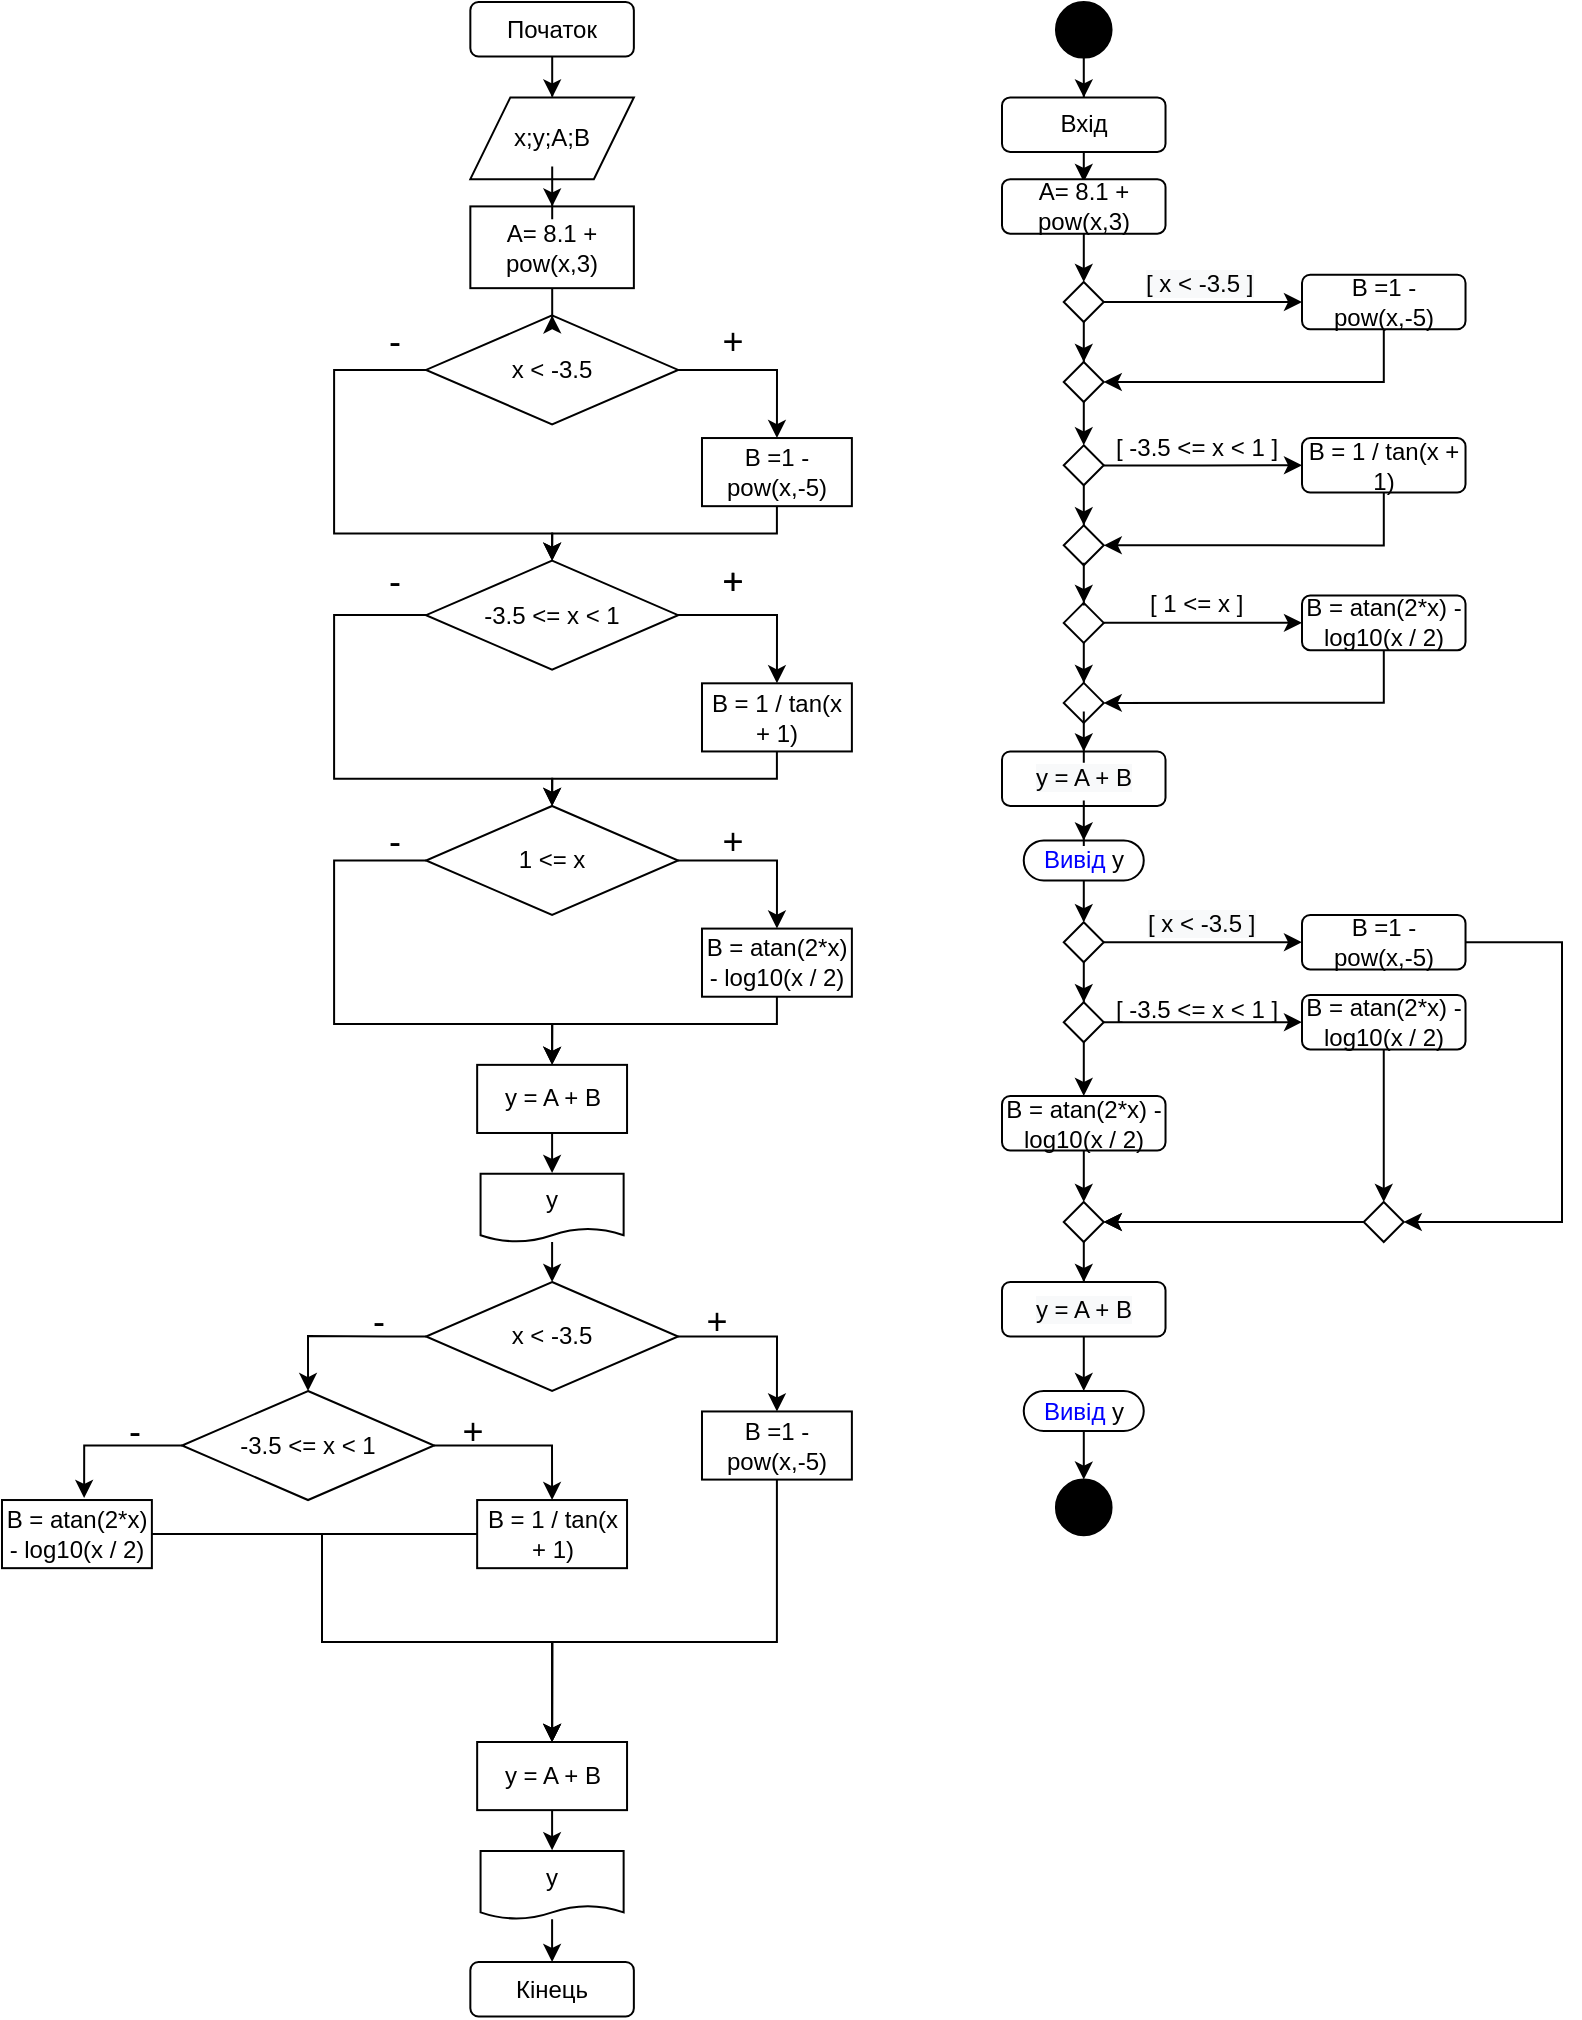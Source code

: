 <mxfile version="13.8.7" type="github"><diagram id="C5RBs43oDa-KdzZeNtuy" name="Page-1"><mxGraphModel dx="1422" dy="762" grid="1" gridSize="10" guides="1" tooltips="1" connect="1" arrows="1" fold="1" page="1" pageScale="1" pageWidth="827" pageHeight="1169" math="0" shadow="0"><root><mxCell id="WIyWlLk6GJQsqaUBKTNV-0"/><mxCell id="WIyWlLk6GJQsqaUBKTNV-1" parent="WIyWlLk6GJQsqaUBKTNV-0"/><mxCell id="Onzp0haLeZo8Brd2pIzh-80" style="edgeStyle=orthogonalEdgeStyle;rounded=0;orthogonalLoop=1;jettySize=auto;html=1;entryX=0.5;entryY=0;entryDx=0;entryDy=0;" parent="WIyWlLk6GJQsqaUBKTNV-1" source="Onzp0haLeZo8Brd2pIzh-65" target="Onzp0haLeZo8Brd2pIzh-77" edge="1"><mxGeometry relative="1" as="geometry"><mxPoint x="180" y="830" as="targetPoint"/><Array as="points"><mxPoint x="180" y="776"/><mxPoint x="180" y="830"/><mxPoint x="295" y="830"/></Array></mxGeometry></mxCell><mxCell id="Onzp0haLeZo8Brd2pIzh-65" value="&lt;span&gt;B = atan(2*x) - log10(x / 2)&lt;/span&gt;" style="rounded=0;whiteSpace=wrap;html=1;" parent="WIyWlLk6GJQsqaUBKTNV-1" vertex="1"><mxGeometry x="19.995" y="759.017" width="74.945" height="34.066" as="geometry"/></mxCell><mxCell id="Onzp0haLeZo8Brd2pIzh-58" value="x &amp;lt; -3.5" style="rhombus;whiteSpace=wrap;html=1;" parent="WIyWlLk6GJQsqaUBKTNV-1" vertex="1"><mxGeometry x="232.029" y="650.003" width="126.043" height="54.505" as="geometry"/></mxCell><mxCell id="WIyWlLk6GJQsqaUBKTNV-3" value="Початок" style="rounded=1;whiteSpace=wrap;html=1;fontSize=12;glass=0;strokeWidth=1;shadow=0;" parent="WIyWlLk6GJQsqaUBKTNV-1" vertex="1"><mxGeometry x="254.172" y="10" width="81.758" height="27.253" as="geometry"/></mxCell><mxCell id="Onzp0haLeZo8Brd2pIzh-1" value="x;y;A;B" style="shape=parallelogram;perimeter=parallelogramPerimeter;whiteSpace=wrap;html=1;fixedSize=1;" parent="WIyWlLk6GJQsqaUBKTNV-1" vertex="1"><mxGeometry x="254.172" y="57.692" width="81.758" height="40.879" as="geometry"/></mxCell><mxCell id="Onzp0haLeZo8Brd2pIzh-8" style="edgeStyle=orthogonalEdgeStyle;rounded=0;orthogonalLoop=1;jettySize=auto;html=1;" parent="WIyWlLk6GJQsqaUBKTNV-1" source="WIyWlLk6GJQsqaUBKTNV-3" target="Onzp0haLeZo8Brd2pIzh-1" edge="1"><mxGeometry x="186.04" y="10" as="geometry"/></mxCell><mxCell id="Onzp0haLeZo8Brd2pIzh-2" value="A= 8.1 + pow(x,3)" style="rounded=0;whiteSpace=wrap;html=1;" parent="WIyWlLk6GJQsqaUBKTNV-1" vertex="1"><mxGeometry x="254.172" y="112.198" width="81.758" height="40.879" as="geometry"/></mxCell><mxCell id="Onzp0haLeZo8Brd2pIzh-6" value="" style="edgeStyle=orthogonalEdgeStyle;rounded=0;orthogonalLoop=1;jettySize=auto;html=1;" parent="WIyWlLk6GJQsqaUBKTNV-1" source="Onzp0haLeZo8Brd2pIzh-1" target="Onzp0haLeZo8Brd2pIzh-2" edge="1"><mxGeometry x="186.04" y="10" as="geometry"/></mxCell><mxCell id="Onzp0haLeZo8Brd2pIzh-9" value="x &amp;lt; -3.5" style="rhombus;whiteSpace=wrap;html=1;" parent="WIyWlLk6GJQsqaUBKTNV-1" vertex="1"><mxGeometry x="232.029" y="166.703" width="126.043" height="54.505" as="geometry"/></mxCell><mxCell id="Onzp0haLeZo8Brd2pIzh-11" style="edgeStyle=orthogonalEdgeStyle;rounded=0;orthogonalLoop=1;jettySize=auto;html=1;entryX=0.5;entryY=0;entryDx=0;entryDy=0;" parent="WIyWlLk6GJQsqaUBKTNV-1" source="Onzp0haLeZo8Brd2pIzh-2" target="Onzp0haLeZo8Brd2pIzh-9" edge="1"><mxGeometry x="186.04" y="10" as="geometry"/></mxCell><mxCell id="Onzp0haLeZo8Brd2pIzh-13" value="B =1 -pow(x,-5)" style="rounded=0;whiteSpace=wrap;html=1;" parent="WIyWlLk6GJQsqaUBKTNV-1" vertex="1"><mxGeometry x="369.995" y="228.022" width="74.945" height="34.066" as="geometry"/></mxCell><mxCell id="Onzp0haLeZo8Brd2pIzh-20" style="edgeStyle=orthogonalEdgeStyle;rounded=0;orthogonalLoop=1;jettySize=auto;html=1;entryX=0.5;entryY=0;entryDx=0;entryDy=0;" parent="WIyWlLk6GJQsqaUBKTNV-1" source="Onzp0haLeZo8Brd2pIzh-9" target="Onzp0haLeZo8Brd2pIzh-13" edge="1"><mxGeometry x="186.04" y="10" as="geometry"><mxPoint x="410.874" y="193.956" as="targetPoint"/></mxGeometry></mxCell><mxCell id="Onzp0haLeZo8Brd2pIzh-40" value="-3.5 &amp;lt;= x &amp;lt; 1" style="rhombus;whiteSpace=wrap;html=1;" parent="WIyWlLk6GJQsqaUBKTNV-1" vertex="1"><mxGeometry x="232.029" y="289.341" width="126.043" height="54.505" as="geometry"/></mxCell><mxCell id="Onzp0haLeZo8Brd2pIzh-25" style="rounded=0;orthogonalLoop=1;jettySize=auto;html=1;edgeStyle=orthogonalEdgeStyle;entryX=0.5;entryY=0;entryDx=0;entryDy=0;" parent="WIyWlLk6GJQsqaUBKTNV-1" source="Onzp0haLeZo8Brd2pIzh-9" target="Onzp0haLeZo8Brd2pIzh-40" edge="1"><mxGeometry x="186.04" y="10" as="geometry"><mxPoint x="295.051" y="299.56" as="targetPoint"/><Array as="points"><mxPoint x="186.04" y="193.956"/><mxPoint x="186.04" y="275.714"/><mxPoint x="295.051" y="275.714"/></Array></mxGeometry></mxCell><mxCell id="Onzp0haLeZo8Brd2pIzh-35" style="edgeStyle=orthogonalEdgeStyle;rounded=0;orthogonalLoop=1;jettySize=auto;html=1;entryX=0.5;entryY=0;entryDx=0;entryDy=0;" parent="WIyWlLk6GJQsqaUBKTNV-1" source="Onzp0haLeZo8Brd2pIzh-13" target="Onzp0haLeZo8Brd2pIzh-40" edge="1"><mxGeometry x="186.04" y="10" as="geometry"><mxPoint x="295.051" y="299.56" as="targetPoint"/><Array as="points"><mxPoint x="407.468" y="275.714"/><mxPoint x="295.051" y="275.714"/></Array></mxGeometry></mxCell><mxCell id="Onzp0haLeZo8Brd2pIzh-42" value="B = 1 / tan(x + 1)" style="rounded=0;whiteSpace=wrap;html=1;" parent="WIyWlLk6GJQsqaUBKTNV-1" vertex="1"><mxGeometry x="369.995" y="350.659" width="74.945" height="34.066" as="geometry"/></mxCell><mxCell id="Onzp0haLeZo8Brd2pIzh-38" style="edgeStyle=orthogonalEdgeStyle;rounded=0;orthogonalLoop=1;jettySize=auto;html=1;entryX=0.5;entryY=0;entryDx=0;entryDy=0;" parent="WIyWlLk6GJQsqaUBKTNV-1" source="Onzp0haLeZo8Brd2pIzh-40" target="Onzp0haLeZo8Brd2pIzh-42" edge="1"><mxGeometry x="186.04" y="10" as="geometry"><mxPoint x="410.874" y="316.593" as="targetPoint"/></mxGeometry></mxCell><mxCell id="Onzp0haLeZo8Brd2pIzh-43" value="&lt;font style=&quot;font-size: 18px&quot;&gt;+&lt;/font&gt;" style="text;html=1;resizable=0;autosize=1;align=center;verticalAlign=middle;points=[];fillColor=none;strokeColor=none;rounded=0;" parent="WIyWlLk6GJQsqaUBKTNV-1" vertex="1"><mxGeometry x="369.995" y="289.997" width="30" height="20" as="geometry"/></mxCell><mxCell id="Onzp0haLeZo8Brd2pIzh-47" value="1 &amp;lt;= x" style="rhombus;whiteSpace=wrap;html=1;" parent="WIyWlLk6GJQsqaUBKTNV-1" vertex="1"><mxGeometry x="232.029" y="411.978" width="126.043" height="54.505" as="geometry"/></mxCell><mxCell id="Onzp0haLeZo8Brd2pIzh-39" style="rounded=0;orthogonalLoop=1;jettySize=auto;html=1;edgeStyle=orthogonalEdgeStyle;entryX=0.5;entryY=0;entryDx=0;entryDy=0;" parent="WIyWlLk6GJQsqaUBKTNV-1" source="Onzp0haLeZo8Brd2pIzh-40" target="Onzp0haLeZo8Brd2pIzh-47" edge="1"><mxGeometry x="186.04" y="10" as="geometry"><mxPoint x="295.051" y="411.978" as="targetPoint"/><Array as="points"><mxPoint x="186.04" y="316.593"/><mxPoint x="186.04" y="398.352"/><mxPoint x="295.051" y="398.352"/></Array></mxGeometry></mxCell><mxCell id="Onzp0haLeZo8Brd2pIzh-41" style="edgeStyle=orthogonalEdgeStyle;rounded=0;orthogonalLoop=1;jettySize=auto;html=1;entryX=0.5;entryY=0;entryDx=0;entryDy=0;" parent="WIyWlLk6GJQsqaUBKTNV-1" source="Onzp0haLeZo8Brd2pIzh-42" target="Onzp0haLeZo8Brd2pIzh-47" edge="1"><mxGeometry x="186.04" y="10" as="geometry"><mxPoint x="295.051" y="411.978" as="targetPoint"/><Array as="points"><mxPoint x="407.468" y="398.352"/><mxPoint x="295.051" y="398.352"/></Array></mxGeometry></mxCell><mxCell id="Onzp0haLeZo8Brd2pIzh-49" value="&lt;span&gt;B = atan(2*x) - log10(x / 2)&lt;/span&gt;" style="rounded=0;whiteSpace=wrap;html=1;" parent="WIyWlLk6GJQsqaUBKTNV-1" vertex="1"><mxGeometry x="369.995" y="473.297" width="74.945" height="34.066" as="geometry"/></mxCell><mxCell id="Onzp0haLeZo8Brd2pIzh-45" style="edgeStyle=orthogonalEdgeStyle;rounded=0;orthogonalLoop=1;jettySize=auto;html=1;entryX=0.5;entryY=0;entryDx=0;entryDy=0;" parent="WIyWlLk6GJQsqaUBKTNV-1" source="Onzp0haLeZo8Brd2pIzh-47" target="Onzp0haLeZo8Brd2pIzh-49" edge="1"><mxGeometry x="186.04" y="10" as="geometry"><mxPoint x="410.874" y="439.231" as="targetPoint"/></mxGeometry></mxCell><mxCell id="Onzp0haLeZo8Brd2pIzh-50" value="&lt;font style=&quot;font-size: 18px&quot;&gt;+&lt;/font&gt;" style="text;html=1;resizable=0;autosize=1;align=center;verticalAlign=middle;points=[];fillColor=none;strokeColor=none;rounded=0;" parent="WIyWlLk6GJQsqaUBKTNV-1" vertex="1"><mxGeometry x="369.995" y="420.004" width="30" height="20" as="geometry"/></mxCell><mxCell id="Onzp0haLeZo8Brd2pIzh-51" value="&lt;font style=&quot;font-size: 18px&quot;&gt;-&lt;/font&gt;" style="text;html=1;resizable=0;autosize=1;align=center;verticalAlign=middle;points=[];fillColor=none;strokeColor=none;rounded=0;" parent="WIyWlLk6GJQsqaUBKTNV-1" vertex="1"><mxGeometry x="206.479" y="420.004" width="20" height="20" as="geometry"/></mxCell><mxCell id="Onzp0haLeZo8Brd2pIzh-52" value="y = A + B" style="rounded=0;whiteSpace=wrap;html=1;" parent="WIyWlLk6GJQsqaUBKTNV-1" vertex="1"><mxGeometry x="257.578" y="541.429" width="74.945" height="34.066" as="geometry"/></mxCell><mxCell id="Onzp0haLeZo8Brd2pIzh-46" style="rounded=0;orthogonalLoop=1;jettySize=auto;html=1;edgeStyle=orthogonalEdgeStyle;entryX=0.5;entryY=0;entryDx=0;entryDy=0;" parent="WIyWlLk6GJQsqaUBKTNV-1" source="Onzp0haLeZo8Brd2pIzh-47" target="Onzp0haLeZo8Brd2pIzh-52" edge="1"><mxGeometry x="186.04" y="10" as="geometry"><mxPoint x="295.051" y="544.835" as="targetPoint"/><Array as="points"><mxPoint x="186.04" y="439.231"/><mxPoint x="186.04" y="520.989"/><mxPoint x="295.051" y="520.989"/></Array></mxGeometry></mxCell><mxCell id="Onzp0haLeZo8Brd2pIzh-48" style="edgeStyle=orthogonalEdgeStyle;rounded=0;orthogonalLoop=1;jettySize=auto;html=1;entryX=0.5;entryY=0;entryDx=0;entryDy=0;" parent="WIyWlLk6GJQsqaUBKTNV-1" source="Onzp0haLeZo8Brd2pIzh-49" target="Onzp0haLeZo8Brd2pIzh-52" edge="1"><mxGeometry x="186.04" y="10" as="geometry"><mxPoint x="295.051" y="544.835" as="targetPoint"/><Array as="points"><mxPoint x="407.468" y="520.989"/><mxPoint x="295.051" y="520.989"/></Array></mxGeometry></mxCell><mxCell id="Onzp0haLeZo8Brd2pIzh-59" style="edgeStyle=orthogonalEdgeStyle;rounded=0;orthogonalLoop=1;jettySize=auto;html=1;entryX=0.5;entryY=0;entryDx=0;entryDy=0;" parent="WIyWlLk6GJQsqaUBKTNV-1" source="Onzp0haLeZo8Brd2pIzh-53" target="Onzp0haLeZo8Brd2pIzh-58" edge="1"><mxGeometry x="110" y="10" as="geometry"/></mxCell><mxCell id="Onzp0haLeZo8Brd2pIzh-53" value="y" style="shape=document;whiteSpace=wrap;html=1;boundedLbl=1;size=0.2;" parent="WIyWlLk6GJQsqaUBKTNV-1" vertex="1"><mxGeometry x="259.281" y="595.934" width="71.538" height="34.066" as="geometry"/></mxCell><mxCell id="Onzp0haLeZo8Brd2pIzh-55" style="edgeStyle=orthogonalEdgeStyle;rounded=0;orthogonalLoop=1;jettySize=auto;html=1;entryX=0.5;entryY=0;entryDx=0;entryDy=0;" parent="WIyWlLk6GJQsqaUBKTNV-1" source="Onzp0haLeZo8Brd2pIzh-52" target="Onzp0haLeZo8Brd2pIzh-53" edge="1"><mxGeometry x="186.04" y="10" as="geometry"/></mxCell><mxCell id="Onzp0haLeZo8Brd2pIzh-76" style="edgeStyle=orthogonalEdgeStyle;rounded=0;orthogonalLoop=1;jettySize=auto;html=1;entryX=0.548;entryY=-0.031;entryDx=0;entryDy=0;entryPerimeter=0;" parent="WIyWlLk6GJQsqaUBKTNV-1" source="Onzp0haLeZo8Brd2pIzh-60" target="Onzp0haLeZo8Brd2pIzh-65" edge="1"><mxGeometry relative="1" as="geometry"><mxPoint x="60" y="732" as="targetPoint"/></mxGeometry></mxCell><mxCell id="Onzp0haLeZo8Brd2pIzh-60" value="-3.5 &amp;lt;= x &amp;lt; 1" style="rhombus;whiteSpace=wrap;html=1;" parent="WIyWlLk6GJQsqaUBKTNV-1" vertex="1"><mxGeometry x="110" y="704.51" width="126.04" height="54.51" as="geometry"/></mxCell><mxCell id="Onzp0haLeZo8Brd2pIzh-62" style="edgeStyle=orthogonalEdgeStyle;rounded=0;orthogonalLoop=1;jettySize=auto;html=1;entryX=0.5;entryY=0;entryDx=0;entryDy=0;" parent="WIyWlLk6GJQsqaUBKTNV-1" source="Onzp0haLeZo8Brd2pIzh-58" target="Onzp0haLeZo8Brd2pIzh-60" edge="1"><mxGeometry x="110" y="10" as="geometry"><mxPoint x="166.04" y="677.256" as="targetPoint"/><Array as="points"><mxPoint x="212.04" y="677"/><mxPoint x="173.04" y="677"/></Array></mxGeometry></mxCell><mxCell id="Onzp0haLeZo8Brd2pIzh-85" style="edgeStyle=orthogonalEdgeStyle;rounded=0;orthogonalLoop=1;jettySize=auto;html=1;entryX=0.5;entryY=0;entryDx=0;entryDy=0;" parent="WIyWlLk6GJQsqaUBKTNV-1" source="Onzp0haLeZo8Brd2pIzh-61" target="Onzp0haLeZo8Brd2pIzh-77" edge="1"><mxGeometry relative="1" as="geometry"><Array as="points"><mxPoint x="407" y="830"/><mxPoint x="295" y="830"/></Array></mxGeometry></mxCell><mxCell id="Onzp0haLeZo8Brd2pIzh-61" value="B =1 -pow(x,-5)" style="rounded=0;whiteSpace=wrap;html=1;" parent="WIyWlLk6GJQsqaUBKTNV-1" vertex="1"><mxGeometry x="369.995" y="714.732" width="74.945" height="34.066" as="geometry"/></mxCell><mxCell id="Onzp0haLeZo8Brd2pIzh-63" style="edgeStyle=orthogonalEdgeStyle;rounded=0;orthogonalLoop=1;jettySize=auto;html=1;entryX=0.5;entryY=0;entryDx=0;entryDy=0;" parent="WIyWlLk6GJQsqaUBKTNV-1" source="Onzp0haLeZo8Brd2pIzh-58" target="Onzp0haLeZo8Brd2pIzh-61" edge="1"><mxGeometry x="110" y="10" as="geometry"><mxPoint x="406.04" y="677.256" as="targetPoint"/></mxGeometry></mxCell><mxCell id="Onzp0haLeZo8Brd2pIzh-81" style="edgeStyle=orthogonalEdgeStyle;rounded=0;orthogonalLoop=1;jettySize=auto;html=1;entryX=0.5;entryY=0;entryDx=0;entryDy=0;" parent="WIyWlLk6GJQsqaUBKTNV-1" source="Onzp0haLeZo8Brd2pIzh-64" target="Onzp0haLeZo8Brd2pIzh-77" edge="1"><mxGeometry relative="1" as="geometry"><mxPoint x="295" y="830" as="targetPoint"/><Array as="points"><mxPoint x="180" y="776"/><mxPoint x="180" y="830"/><mxPoint x="295" y="830"/></Array></mxGeometry></mxCell><mxCell id="Onzp0haLeZo8Brd2pIzh-64" value="B = 1 / tan(x + 1)" style="rounded=0;whiteSpace=wrap;html=1;" parent="WIyWlLk6GJQsqaUBKTNV-1" vertex="1"><mxGeometry x="257.575" y="759.019" width="74.945" height="34.066" as="geometry"/></mxCell><mxCell id="Onzp0haLeZo8Brd2pIzh-67" style="edgeStyle=orthogonalEdgeStyle;rounded=0;orthogonalLoop=1;jettySize=auto;html=1;entryX=0.5;entryY=0;entryDx=0;entryDy=0;" parent="WIyWlLk6GJQsqaUBKTNV-1" source="Onzp0haLeZo8Brd2pIzh-60" target="Onzp0haLeZo8Brd2pIzh-64" edge="1"><mxGeometry x="110" y="10" as="geometry"><mxPoint x="296.04" y="731.765" as="targetPoint"/></mxGeometry></mxCell><mxCell id="Onzp0haLeZo8Brd2pIzh-77" value="y = A + B" style="rounded=0;whiteSpace=wrap;html=1;" parent="WIyWlLk6GJQsqaUBKTNV-1" vertex="1"><mxGeometry x="257.578" y="879.999" width="74.945" height="34.066" as="geometry"/></mxCell><mxCell id="Onzp0haLeZo8Brd2pIzh-87" style="edgeStyle=orthogonalEdgeStyle;rounded=0;orthogonalLoop=1;jettySize=auto;html=1;entryX=0.5;entryY=0;entryDx=0;entryDy=0;" parent="WIyWlLk6GJQsqaUBKTNV-1" source="Onzp0haLeZo8Brd2pIzh-78" target="Onzp0haLeZo8Brd2pIzh-86" edge="1"><mxGeometry relative="1" as="geometry"/></mxCell><mxCell id="Onzp0haLeZo8Brd2pIzh-78" value="y" style="shape=document;whiteSpace=wrap;html=1;boundedLbl=1;size=0.2;" parent="WIyWlLk6GJQsqaUBKTNV-1" vertex="1"><mxGeometry x="259.281" y="934.504" width="71.538" height="34.066" as="geometry"/></mxCell><mxCell id="Onzp0haLeZo8Brd2pIzh-79" style="edgeStyle=orthogonalEdgeStyle;rounded=0;orthogonalLoop=1;jettySize=auto;html=1;entryX=0.5;entryY=0;entryDx=0;entryDy=0;" parent="WIyWlLk6GJQsqaUBKTNV-1" source="Onzp0haLeZo8Brd2pIzh-77" target="Onzp0haLeZo8Brd2pIzh-78" edge="1"><mxGeometry x="186.04" y="348.57" as="geometry"/></mxCell><mxCell id="Onzp0haLeZo8Brd2pIzh-86" value="Кінець" style="rounded=1;whiteSpace=wrap;html=1;fontSize=12;glass=0;strokeWidth=1;shadow=0;" parent="WIyWlLk6GJQsqaUBKTNV-1" vertex="1"><mxGeometry x="254.172" y="990" width="81.758" height="27.253" as="geometry"/></mxCell><mxCell id="Onzp0haLeZo8Brd2pIzh-88" value="&lt;font style=&quot;font-size: 18px&quot;&gt;+&lt;/font&gt;" style="text;html=1;resizable=0;autosize=1;align=center;verticalAlign=middle;points=[];fillColor=none;strokeColor=none;rounded=0;" parent="WIyWlLk6GJQsqaUBKTNV-1" vertex="1"><mxGeometry x="369.995" y="289.997" width="30" height="20" as="geometry"/></mxCell><mxCell id="Onzp0haLeZo8Brd2pIzh-89" value="&lt;font style=&quot;font-size: 18px&quot;&gt;-&lt;/font&gt;" style="text;html=1;resizable=0;autosize=1;align=center;verticalAlign=middle;points=[];fillColor=none;strokeColor=none;rounded=0;" parent="WIyWlLk6GJQsqaUBKTNV-1" vertex="1"><mxGeometry x="206.479" y="289.997" width="20" height="20" as="geometry"/></mxCell><mxCell id="Onzp0haLeZo8Brd2pIzh-91" value="&lt;font style=&quot;font-size: 18px&quot;&gt;-&lt;/font&gt;" style="text;html=1;resizable=0;autosize=1;align=center;verticalAlign=middle;points=[];fillColor=none;strokeColor=none;rounded=0;" parent="WIyWlLk6GJQsqaUBKTNV-1" vertex="1"><mxGeometry x="206.479" y="170.0" width="20" height="20" as="geometry"/></mxCell><mxCell id="Onzp0haLeZo8Brd2pIzh-92" value="&lt;font style=&quot;font-size: 18px&quot;&gt;+&lt;/font&gt;" style="text;html=1;resizable=0;autosize=1;align=center;verticalAlign=middle;points=[];fillColor=none;strokeColor=none;rounded=0;" parent="WIyWlLk6GJQsqaUBKTNV-1" vertex="1"><mxGeometry x="369.995" y="170.0" width="30" height="20" as="geometry"/></mxCell><mxCell id="Onzp0haLeZo8Brd2pIzh-93" value="&lt;font style=&quot;font-size: 18px&quot;&gt;+&lt;/font&gt;" style="text;html=1;resizable=0;autosize=1;align=center;verticalAlign=middle;points=[];fillColor=none;strokeColor=none;rounded=0;" parent="WIyWlLk6GJQsqaUBKTNV-1" vertex="1"><mxGeometry x="361.805" y="659.997" width="30" height="20" as="geometry"/></mxCell><mxCell id="Onzp0haLeZo8Brd2pIzh-94" value="&lt;font style=&quot;font-size: 18px&quot;&gt;-&lt;/font&gt;" style="text;html=1;resizable=0;autosize=1;align=center;verticalAlign=middle;points=[];fillColor=none;strokeColor=none;rounded=0;" parent="WIyWlLk6GJQsqaUBKTNV-1" vertex="1"><mxGeometry x="198.289" y="659.997" width="20" height="20" as="geometry"/></mxCell><mxCell id="Onzp0haLeZo8Brd2pIzh-95" value="&lt;font style=&quot;font-size: 18px&quot;&gt;+&lt;/font&gt;" style="text;html=1;resizable=0;autosize=1;align=center;verticalAlign=middle;points=[];fillColor=none;strokeColor=none;rounded=0;" parent="WIyWlLk6GJQsqaUBKTNV-1" vertex="1"><mxGeometry x="239.775" y="714.727" width="30" height="20" as="geometry"/></mxCell><mxCell id="Onzp0haLeZo8Brd2pIzh-96" value="&lt;font style=&quot;font-size: 18px&quot;&gt;-&lt;/font&gt;" style="text;html=1;resizable=0;autosize=1;align=center;verticalAlign=middle;points=[];fillColor=none;strokeColor=none;rounded=0;" parent="WIyWlLk6GJQsqaUBKTNV-1" vertex="1"><mxGeometry x="76.259" y="714.727" width="20" height="20" as="geometry"/></mxCell><mxCell id="Onzp0haLeZo8Brd2pIzh-106" value="B =1 -pow(x,-5)" style="rounded=1;whiteSpace=wrap;html=1;fontSize=12;glass=0;strokeWidth=1;shadow=0;" parent="WIyWlLk6GJQsqaUBKTNV-1" vertex="1"><mxGeometry x="670.002" y="146.37" width="81.758" height="27.253" as="geometry"/></mxCell><mxCell id="Onzp0haLeZo8Brd2pIzh-99" value="" style="ellipse;whiteSpace=wrap;html=1;aspect=fixed;fillColor=#000000;" parent="WIyWlLk6GJQsqaUBKTNV-1" vertex="1"><mxGeometry x="546.98" y="10.0" width="27.8" height="27.8" as="geometry"/></mxCell><mxCell id="Onzp0haLeZo8Brd2pIzh-154" style="edgeStyle=orthogonalEdgeStyle;rounded=0;orthogonalLoop=1;jettySize=auto;html=1;entryX=0.5;entryY=0.052;entryDx=0;entryDy=0;entryPerimeter=0;" parent="WIyWlLk6GJQsqaUBKTNV-1" source="Onzp0haLeZo8Brd2pIzh-100" target="Onzp0haLeZo8Brd2pIzh-101" edge="1"><mxGeometry relative="1" as="geometry"/></mxCell><mxCell id="Onzp0haLeZo8Brd2pIzh-100" value="Вхід&lt;span style=&quot;color: rgba(0 , 0 , 0 , 0) ; font-family: monospace ; font-size: 0px&quot;&gt;%3CmxGraphModel%3E%3Croot%3E%3CmxCell%20id%3D%220%22%2F%3E%3CmxCell%20id%3D%221%22%20parent%3D%220%22%2F%3E%3CmxCell%20id%3D%222%22%20value%3D%22%D0%9F%D0%BE%D1%87%D0%B0%D1%82%D0%BE%D0%BA%22%20style%3D%22rounded%3D1%3BwhiteSpace%3Dwrap%3Bhtml%3D1%3BfontSize%3D12%3Bglass%3D0%3BstrokeWidth%3D1%3Bshadow%3D0%3B%22%20vertex%3D%221%22%20parent%3D%221%22%3E%3CmxGeometry%20x%3D%22254.172%22%20y%3D%2210%22%20width%3D%2281.758%22%20height%3D%2227.253%22%20as%3D%22geometry%22%2F%3E%3C%2FmxCell%3E%3C%2Froot%3E%3C%2FmxGraphModel%3E&lt;/span&gt;" style="rounded=1;whiteSpace=wrap;html=1;fontSize=12;glass=0;strokeWidth=1;shadow=0;" parent="WIyWlLk6GJQsqaUBKTNV-1" vertex="1"><mxGeometry x="520.002" y="57.69" width="81.758" height="27.253" as="geometry"/></mxCell><mxCell id="Onzp0haLeZo8Brd2pIzh-103" style="edgeStyle=orthogonalEdgeStyle;rounded=0;orthogonalLoop=1;jettySize=auto;html=1;" parent="WIyWlLk6GJQsqaUBKTNV-1" source="Onzp0haLeZo8Brd2pIzh-99" target="Onzp0haLeZo8Brd2pIzh-100" edge="1"><mxGeometry x="520.002" y="10.0" as="geometry"/></mxCell><mxCell id="Onzp0haLeZo8Brd2pIzh-101" value="&lt;span&gt;A= 8.1 + pow(x,3)&lt;/span&gt;" style="rounded=1;whiteSpace=wrap;html=1;fontSize=12;glass=0;strokeWidth=1;shadow=0;" parent="WIyWlLk6GJQsqaUBKTNV-1" vertex="1"><mxGeometry x="520.002" y="98.57" width="81.758" height="27.253" as="geometry"/></mxCell><mxCell id="Onzp0haLeZo8Brd2pIzh-102" value="" style="rhombus;whiteSpace=wrap;html=1;" parent="WIyWlLk6GJQsqaUBKTNV-1" vertex="1"><mxGeometry x="550.88" y="150.0" width="20" height="20" as="geometry"/></mxCell><mxCell id="Onzp0haLeZo8Brd2pIzh-108" style="edgeStyle=orthogonalEdgeStyle;rounded=0;orthogonalLoop=1;jettySize=auto;html=1;entryX=0;entryY=0.5;entryDx=0;entryDy=0;" parent="WIyWlLk6GJQsqaUBKTNV-1" source="Onzp0haLeZo8Brd2pIzh-102" target="Onzp0haLeZo8Brd2pIzh-106" edge="1"><mxGeometry x="520.002" y="10.0" as="geometry"/></mxCell><mxCell id="Onzp0haLeZo8Brd2pIzh-105" style="edgeStyle=orthogonalEdgeStyle;rounded=0;orthogonalLoop=1;jettySize=auto;html=1;entryX=0.5;entryY=0;entryDx=0;entryDy=0;" parent="WIyWlLk6GJQsqaUBKTNV-1" source="Onzp0haLeZo8Brd2pIzh-101" target="Onzp0haLeZo8Brd2pIzh-102" edge="1"><mxGeometry x="520.002" y="10.0" as="geometry"/></mxCell><mxCell id="Onzp0haLeZo8Brd2pIzh-107" value="" style="rhombus;whiteSpace=wrap;html=1;" parent="WIyWlLk6GJQsqaUBKTNV-1" vertex="1"><mxGeometry x="550.88" y="190.0" width="20" height="20" as="geometry"/></mxCell><mxCell id="Onzp0haLeZo8Brd2pIzh-109" style="edgeStyle=orthogonalEdgeStyle;rounded=0;orthogonalLoop=1;jettySize=auto;html=1;entryX=1;entryY=0.5;entryDx=0;entryDy=0;" parent="WIyWlLk6GJQsqaUBKTNV-1" source="Onzp0haLeZo8Brd2pIzh-106" target="Onzp0haLeZo8Brd2pIzh-107" edge="1"><mxGeometry x="520.002" y="10.0" as="geometry"><mxPoint x="711" y="220" as="targetPoint"/><Array as="points"><mxPoint x="711" y="200"/></Array></mxGeometry></mxCell><mxCell id="Onzp0haLeZo8Brd2pIzh-127" style="edgeStyle=orthogonalEdgeStyle;rounded=0;orthogonalLoop=1;jettySize=auto;html=1;entryX=0.5;entryY=0;entryDx=0;entryDy=0;" parent="WIyWlLk6GJQsqaUBKTNV-1" source="Onzp0haLeZo8Brd2pIzh-102" target="Onzp0haLeZo8Brd2pIzh-107" edge="1"><mxGeometry x="520.002" y="10.0" as="geometry"/></mxCell><mxCell id="Onzp0haLeZo8Brd2pIzh-113" value="&lt;span style=&quot;color: rgb(0 , 0 , 0) ; font-family: &amp;#34;helvetica&amp;#34; ; font-size: 12px ; font-style: normal ; font-weight: 400 ; letter-spacing: normal ; text-align: center ; text-indent: 0px ; text-transform: none ; word-spacing: 0px ; background-color: rgb(248 , 249 , 250) ; display: inline ; float: none&quot;&gt;[ x &amp;lt; -3.5 ]&lt;/span&gt;" style="text;whiteSpace=wrap;html=1;" parent="WIyWlLk6GJQsqaUBKTNV-1" vertex="1"><mxGeometry x="590" y="136.7" width="70" height="30" as="geometry"/></mxCell><mxCell id="Onzp0haLeZo8Brd2pIzh-116" value="B = 1 / tan(x + 1)" style="rounded=1;whiteSpace=wrap;html=1;fontSize=12;glass=0;strokeWidth=1;shadow=0;" parent="WIyWlLk6GJQsqaUBKTNV-1" vertex="1"><mxGeometry x="670.002" y="228.02" width="81.758" height="27.253" as="geometry"/></mxCell><mxCell id="Onzp0haLeZo8Brd2pIzh-117" value="" style="rhombus;whiteSpace=wrap;html=1;" parent="WIyWlLk6GJQsqaUBKTNV-1" vertex="1"><mxGeometry x="550.88" y="231.65" width="20" height="20" as="geometry"/></mxCell><mxCell id="Onzp0haLeZo8Brd2pIzh-126" style="edgeStyle=orthogonalEdgeStyle;rounded=0;orthogonalLoop=1;jettySize=auto;html=1;entryX=0.5;entryY=0;entryDx=0;entryDy=0;" parent="WIyWlLk6GJQsqaUBKTNV-1" source="Onzp0haLeZo8Brd2pIzh-107" target="Onzp0haLeZo8Brd2pIzh-117" edge="1"><mxGeometry x="520.002" y="10.0" as="geometry"/></mxCell><mxCell id="Onzp0haLeZo8Brd2pIzh-114" style="edgeStyle=orthogonalEdgeStyle;rounded=0;orthogonalLoop=1;jettySize=auto;html=1;entryX=0;entryY=0.5;entryDx=0;entryDy=0;" parent="WIyWlLk6GJQsqaUBKTNV-1" source="Onzp0haLeZo8Brd2pIzh-117" target="Onzp0haLeZo8Brd2pIzh-116" edge="1"><mxGeometry x="520.002" y="10.0" as="geometry"/></mxCell><mxCell id="Onzp0haLeZo8Brd2pIzh-118" value="" style="rhombus;whiteSpace=wrap;html=1;" parent="WIyWlLk6GJQsqaUBKTNV-1" vertex="1"><mxGeometry x="550.88" y="271.65" width="20" height="20" as="geometry"/></mxCell><mxCell id="Onzp0haLeZo8Brd2pIzh-115" style="edgeStyle=orthogonalEdgeStyle;rounded=0;orthogonalLoop=1;jettySize=auto;html=1;entryX=1;entryY=0.5;entryDx=0;entryDy=0;" parent="WIyWlLk6GJQsqaUBKTNV-1" source="Onzp0haLeZo8Brd2pIzh-116" target="Onzp0haLeZo8Brd2pIzh-118" edge="1"><mxGeometry x="520.002" y="10.0" as="geometry"><mxPoint x="711" y="301.65" as="targetPoint"/><Array as="points"><mxPoint x="711" y="281.65"/></Array></mxGeometry></mxCell><mxCell id="Onzp0haLeZo8Brd2pIzh-128" style="edgeStyle=orthogonalEdgeStyle;rounded=0;orthogonalLoop=1;jettySize=auto;html=1;" parent="WIyWlLk6GJQsqaUBKTNV-1" source="Onzp0haLeZo8Brd2pIzh-117" target="Onzp0haLeZo8Brd2pIzh-118" edge="1"><mxGeometry x="520.002" y="10.0" as="geometry"/></mxCell><mxCell id="Onzp0haLeZo8Brd2pIzh-119" value="&lt;span style=&quot;text-align: center&quot;&gt;[ -3.5 &amp;lt;= x &amp;lt; 1 ]&lt;/span&gt;" style="text;whiteSpace=wrap;html=1;" parent="WIyWlLk6GJQsqaUBKTNV-1" vertex="1"><mxGeometry x="575" y="219" width="85" height="30" as="geometry"/></mxCell><mxCell id="Onzp0haLeZo8Brd2pIzh-122" value="B = atan(2*x) - log10(x / 2)" style="rounded=1;whiteSpace=wrap;html=1;fontSize=12;glass=0;strokeWidth=1;shadow=0;" parent="WIyWlLk6GJQsqaUBKTNV-1" vertex="1"><mxGeometry x="670.002" y="306.81" width="81.758" height="27.253" as="geometry"/></mxCell><mxCell id="Onzp0haLeZo8Brd2pIzh-123" value="" style="rhombus;whiteSpace=wrap;html=1;" parent="WIyWlLk6GJQsqaUBKTNV-1" vertex="1"><mxGeometry x="550.88" y="310.44" width="20" height="20" as="geometry"/></mxCell><mxCell id="Onzp0haLeZo8Brd2pIzh-129" style="edgeStyle=orthogonalEdgeStyle;rounded=0;orthogonalLoop=1;jettySize=auto;html=1;entryX=0.5;entryY=0;entryDx=0;entryDy=0;" parent="WIyWlLk6GJQsqaUBKTNV-1" source="Onzp0haLeZo8Brd2pIzh-118" target="Onzp0haLeZo8Brd2pIzh-123" edge="1"><mxGeometry x="520.002" y="10.0" as="geometry"><mxPoint x="560.88" y="317.14" as="targetPoint"/></mxGeometry></mxCell><mxCell id="Onzp0haLeZo8Brd2pIzh-120" style="edgeStyle=orthogonalEdgeStyle;rounded=0;orthogonalLoop=1;jettySize=auto;html=1;entryX=0;entryY=0.5;entryDx=0;entryDy=0;" parent="WIyWlLk6GJQsqaUBKTNV-1" source="Onzp0haLeZo8Brd2pIzh-123" target="Onzp0haLeZo8Brd2pIzh-122" edge="1"><mxGeometry x="520.002" y="10.0" as="geometry"/></mxCell><mxCell id="Onzp0haLeZo8Brd2pIzh-124" value="" style="rhombus;whiteSpace=wrap;html=1;" parent="WIyWlLk6GJQsqaUBKTNV-1" vertex="1"><mxGeometry x="550.88" y="350.44" width="20" height="20" as="geometry"/></mxCell><mxCell id="Onzp0haLeZo8Brd2pIzh-121" style="edgeStyle=orthogonalEdgeStyle;rounded=0;orthogonalLoop=1;jettySize=auto;html=1;entryX=1;entryY=0.5;entryDx=0;entryDy=0;" parent="WIyWlLk6GJQsqaUBKTNV-1" source="Onzp0haLeZo8Brd2pIzh-122" target="Onzp0haLeZo8Brd2pIzh-124" edge="1"><mxGeometry x="520.002" y="10.0" as="geometry"><mxPoint x="711" y="380.44" as="targetPoint"/><Array as="points"><mxPoint x="711" y="360.44"/></Array></mxGeometry></mxCell><mxCell id="Onzp0haLeZo8Brd2pIzh-131" style="edgeStyle=orthogonalEdgeStyle;rounded=0;orthogonalLoop=1;jettySize=auto;html=1;entryX=0.5;entryY=0;entryDx=0;entryDy=0;" parent="WIyWlLk6GJQsqaUBKTNV-1" source="Onzp0haLeZo8Brd2pIzh-123" target="Onzp0haLeZo8Brd2pIzh-124" edge="1"><mxGeometry x="520.002" y="10.0" as="geometry"/></mxCell><mxCell id="Onzp0haLeZo8Brd2pIzh-125" value="&lt;span style=&quot;text-align: center&quot;&gt;[ 1 &amp;lt;= x ]&lt;/span&gt;" style="text;whiteSpace=wrap;html=1;" parent="WIyWlLk6GJQsqaUBKTNV-1" vertex="1"><mxGeometry x="592" y="297" width="50" height="30" as="geometry"/></mxCell><mxCell id="Onzp0haLeZo8Brd2pIzh-136" value="&#10;&#10;&lt;span style=&quot;color: rgb(0, 0, 0); font-family: helvetica; font-size: 12px; font-style: normal; font-weight: 400; letter-spacing: normal; text-align: center; text-indent: 0px; text-transform: none; word-spacing: 0px; background-color: rgb(248, 249, 250); display: inline; float: none;&quot;&gt;y = A + B&lt;/span&gt;&#10;&#10;" style="rounded=1;whiteSpace=wrap;html=1;fontSize=12;glass=0;strokeWidth=1;shadow=0;" parent="WIyWlLk6GJQsqaUBKTNV-1" vertex="1"><mxGeometry x="520.002" y="384.73" width="81.758" height="27.253" as="geometry"/></mxCell><mxCell id="Onzp0haLeZo8Brd2pIzh-138" style="edgeStyle=orthogonalEdgeStyle;rounded=0;orthogonalLoop=1;jettySize=auto;html=1;entryX=0.5;entryY=0;entryDx=0;entryDy=0;" parent="WIyWlLk6GJQsqaUBKTNV-1" source="Onzp0haLeZo8Brd2pIzh-124" target="Onzp0haLeZo8Brd2pIzh-136" edge="1"><mxGeometry x="520.002" y="10.0" as="geometry"/></mxCell><mxCell id="Onzp0haLeZo8Brd2pIzh-139" value="&lt;font color=&quot;#0000ff&quot;&gt;Вивід&lt;/font&gt; y" style="rounded=1;whiteSpace=wrap;html=1;fontSize=12;glass=0;strokeWidth=1;shadow=0;arcSize=50;" parent="WIyWlLk6GJQsqaUBKTNV-1" vertex="1"><mxGeometry x="530.88" y="429.23" width="60" height="20" as="geometry"/></mxCell><mxCell id="Onzp0haLeZo8Brd2pIzh-141" style="edgeStyle=orthogonalEdgeStyle;rounded=0;orthogonalLoop=1;jettySize=auto;html=1;entryX=0.5;entryY=0;entryDx=0;entryDy=0;" parent="WIyWlLk6GJQsqaUBKTNV-1" source="Onzp0haLeZo8Brd2pIzh-136" target="Onzp0haLeZo8Brd2pIzh-139" edge="1"><mxGeometry x="520.002" y="10.0" as="geometry"/></mxCell><mxCell id="Onzp0haLeZo8Brd2pIzh-161" style="edgeStyle=orthogonalEdgeStyle;rounded=0;orthogonalLoop=1;jettySize=auto;html=1;entryX=1;entryY=0.5;entryDx=0;entryDy=0;" parent="WIyWlLk6GJQsqaUBKTNV-1" source="Onzp0haLeZo8Brd2pIzh-164" target="Onzp0haLeZo8Brd2pIzh-158" edge="1"><mxGeometry relative="1" as="geometry"><mxPoint x="800" y="620" as="targetPoint"/><Array as="points"/></mxGeometry></mxCell><mxCell id="Onzp0haLeZo8Brd2pIzh-144" value="B =1 -pow(x,-5)" style="rounded=1;whiteSpace=wrap;html=1;fontSize=12;glass=0;strokeWidth=1;shadow=0;" parent="WIyWlLk6GJQsqaUBKTNV-1" vertex="1"><mxGeometry x="670.002" y="466.48" width="81.758" height="27.253" as="geometry"/></mxCell><mxCell id="Onzp0haLeZo8Brd2pIzh-146" value="" style="rhombus;whiteSpace=wrap;html=1;" parent="WIyWlLk6GJQsqaUBKTNV-1" vertex="1"><mxGeometry x="550.88" y="470.11" width="20" height="20" as="geometry"/></mxCell><mxCell id="Onzp0haLeZo8Brd2pIzh-149" style="edgeStyle=orthogonalEdgeStyle;rounded=0;orthogonalLoop=1;jettySize=auto;html=1;entryX=0.5;entryY=0;entryDx=0;entryDy=0;" parent="WIyWlLk6GJQsqaUBKTNV-1" source="Onzp0haLeZo8Brd2pIzh-139" target="Onzp0haLeZo8Brd2pIzh-146" edge="1"><mxGeometry x="520.002" y="10.0" as="geometry"/></mxCell><mxCell id="Onzp0haLeZo8Brd2pIzh-142" style="edgeStyle=orthogonalEdgeStyle;rounded=0;orthogonalLoop=1;jettySize=auto;html=1;entryX=0;entryY=0.5;entryDx=0;entryDy=0;" parent="WIyWlLk6GJQsqaUBKTNV-1" source="Onzp0haLeZo8Brd2pIzh-146" target="Onzp0haLeZo8Brd2pIzh-144" edge="1"><mxGeometry x="520.002" y="10.0" as="geometry"/></mxCell><mxCell id="Onzp0haLeZo8Brd2pIzh-152" style="edgeStyle=orthogonalEdgeStyle;rounded=0;orthogonalLoop=1;jettySize=auto;html=1;entryX=0;entryY=0.5;entryDx=0;entryDy=0;" parent="WIyWlLk6GJQsqaUBKTNV-1" source="Onzp0haLeZo8Brd2pIzh-147" target="Onzp0haLeZo8Brd2pIzh-151" edge="1"><mxGeometry relative="1" as="geometry"/></mxCell><mxCell id="Onzp0haLeZo8Brd2pIzh-159" style="edgeStyle=orthogonalEdgeStyle;rounded=0;orthogonalLoop=1;jettySize=auto;html=1;entryX=0.5;entryY=0;entryDx=0;entryDy=0;" parent="WIyWlLk6GJQsqaUBKTNV-1" source="Onzp0haLeZo8Brd2pIzh-147" target="Onzp0haLeZo8Brd2pIzh-155" edge="1"><mxGeometry relative="1" as="geometry"/></mxCell><mxCell id="Onzp0haLeZo8Brd2pIzh-147" value="" style="rhombus;whiteSpace=wrap;html=1;" parent="WIyWlLk6GJQsqaUBKTNV-1" vertex="1"><mxGeometry x="550.88" y="510.11" width="20" height="20" as="geometry"/></mxCell><mxCell id="Onzp0haLeZo8Brd2pIzh-148" value="&lt;span style=&quot;color: rgb(0 , 0 , 0) ; font-family: &amp;#34;helvetica&amp;#34; ; font-size: 12px ; font-style: normal ; font-weight: 400 ; letter-spacing: normal ; text-align: center ; text-indent: 0px ; text-transform: none ; word-spacing: 0px ; background-color: rgb(248 , 249 , 250) ; display: inline ; float: none&quot;&gt;[ x &amp;lt; -3.5 ]&lt;/span&gt;" style="text;whiteSpace=wrap;html=1;" parent="WIyWlLk6GJQsqaUBKTNV-1" vertex="1"><mxGeometry x="591" y="457.0" width="70" height="30" as="geometry"/></mxCell><mxCell id="Onzp0haLeZo8Brd2pIzh-145" style="edgeStyle=orthogonalEdgeStyle;rounded=0;orthogonalLoop=1;jettySize=auto;html=1;entryX=0.5;entryY=0;entryDx=0;entryDy=0;" parent="WIyWlLk6GJQsqaUBKTNV-1" source="Onzp0haLeZo8Brd2pIzh-146" target="Onzp0haLeZo8Brd2pIzh-147" edge="1"><mxGeometry x="520.002" y="10.0" as="geometry"/></mxCell><mxCell id="Onzp0haLeZo8Brd2pIzh-163" style="edgeStyle=orthogonalEdgeStyle;rounded=0;orthogonalLoop=1;jettySize=auto;html=1;entryX=1;entryY=0.5;entryDx=0;entryDy=0;" parent="WIyWlLk6GJQsqaUBKTNV-1" source="Onzp0haLeZo8Brd2pIzh-164" target="Onzp0haLeZo8Brd2pIzh-158" edge="1"><mxGeometry relative="1" as="geometry"><mxPoint x="800" y="620" as="targetPoint"/><Array as="points"/></mxGeometry></mxCell><mxCell id="Onzp0haLeZo8Brd2pIzh-168" style="edgeStyle=orthogonalEdgeStyle;rounded=0;orthogonalLoop=1;jettySize=auto;html=1;entryX=0.5;entryY=0;entryDx=0;entryDy=0;" parent="WIyWlLk6GJQsqaUBKTNV-1" source="Onzp0haLeZo8Brd2pIzh-151" target="Onzp0haLeZo8Brd2pIzh-164" edge="1"><mxGeometry relative="1" as="geometry"/></mxCell><mxCell id="Onzp0haLeZo8Brd2pIzh-151" value="B = atan(2*x) - log10(x / 2)" style="rounded=1;whiteSpace=wrap;html=1;fontSize=12;glass=0;strokeWidth=1;shadow=0;" parent="WIyWlLk6GJQsqaUBKTNV-1" vertex="1"><mxGeometry x="670.002" y="506.48" width="81.758" height="27.253" as="geometry"/></mxCell><mxCell id="Onzp0haLeZo8Brd2pIzh-153" value="&lt;span style=&quot;text-align: center&quot;&gt;[ -3.5 &amp;lt;= x &amp;lt; 1 ]&lt;/span&gt;" style="text;whiteSpace=wrap;html=1;" parent="WIyWlLk6GJQsqaUBKTNV-1" vertex="1"><mxGeometry x="574.78" y="500.11" width="85" height="30" as="geometry"/></mxCell><mxCell id="Onzp0haLeZo8Brd2pIzh-160" style="edgeStyle=orthogonalEdgeStyle;rounded=0;orthogonalLoop=1;jettySize=auto;html=1;entryX=0.5;entryY=0;entryDx=0;entryDy=0;" parent="WIyWlLk6GJQsqaUBKTNV-1" source="Onzp0haLeZo8Brd2pIzh-155" target="Onzp0haLeZo8Brd2pIzh-158" edge="1"><mxGeometry relative="1" as="geometry"/></mxCell><mxCell id="Onzp0haLeZo8Brd2pIzh-155" value="B = atan(2*x) - log10(x / 2)" style="rounded=1;whiteSpace=wrap;html=1;fontSize=12;glass=0;strokeWidth=1;shadow=0;" parent="WIyWlLk6GJQsqaUBKTNV-1" vertex="1"><mxGeometry x="520.002" y="557" width="81.758" height="27.253" as="geometry"/></mxCell><mxCell id="Onzp0haLeZo8Brd2pIzh-170" style="edgeStyle=orthogonalEdgeStyle;rounded=0;orthogonalLoop=1;jettySize=auto;html=1;" parent="WIyWlLk6GJQsqaUBKTNV-1" source="Onzp0haLeZo8Brd2pIzh-158" target="Onzp0haLeZo8Brd2pIzh-169" edge="1"><mxGeometry relative="1" as="geometry"/></mxCell><mxCell id="Onzp0haLeZo8Brd2pIzh-158" value="" style="rhombus;whiteSpace=wrap;html=1;" parent="WIyWlLk6GJQsqaUBKTNV-1" vertex="1"><mxGeometry x="550.88" y="610.0" width="20" height="20" as="geometry"/></mxCell><mxCell id="Onzp0haLeZo8Brd2pIzh-164" value="" style="rhombus;whiteSpace=wrap;html=1;" parent="WIyWlLk6GJQsqaUBKTNV-1" vertex="1"><mxGeometry x="700.88" y="610.0" width="20" height="20" as="geometry"/></mxCell><mxCell id="Onzp0haLeZo8Brd2pIzh-166" style="edgeStyle=orthogonalEdgeStyle;rounded=0;orthogonalLoop=1;jettySize=auto;html=1;entryX=1;entryY=0.5;entryDx=0;entryDy=0;" parent="WIyWlLk6GJQsqaUBKTNV-1" source="Onzp0haLeZo8Brd2pIzh-144" target="Onzp0haLeZo8Brd2pIzh-164" edge="1"><mxGeometry relative="1" as="geometry"><mxPoint x="570.88" y="620" as="targetPoint"/><mxPoint x="751.759" y="480.138" as="sourcePoint"/><Array as="points"><mxPoint x="800" y="480"/><mxPoint x="800" y="620"/></Array></mxGeometry></mxCell><mxCell id="Onzp0haLeZo8Brd2pIzh-174" style="edgeStyle=orthogonalEdgeStyle;rounded=0;orthogonalLoop=1;jettySize=auto;html=1;entryX=0.5;entryY=0;entryDx=0;entryDy=0;" parent="WIyWlLk6GJQsqaUBKTNV-1" source="Onzp0haLeZo8Brd2pIzh-169" target="Onzp0haLeZo8Brd2pIzh-171" edge="1"><mxGeometry relative="1" as="geometry"/></mxCell><mxCell id="Onzp0haLeZo8Brd2pIzh-169" value="&#10;&#10;&lt;span style=&quot;color: rgb(0, 0, 0); font-family: helvetica; font-size: 12px; font-style: normal; font-weight: 400; letter-spacing: normal; text-align: center; text-indent: 0px; text-transform: none; word-spacing: 0px; background-color: rgb(248, 249, 250); display: inline; float: none;&quot;&gt;y = A + B&lt;/span&gt;&#10;&#10;" style="rounded=1;whiteSpace=wrap;html=1;fontSize=12;glass=0;strokeWidth=1;shadow=0;" parent="WIyWlLk6GJQsqaUBKTNV-1" vertex="1"><mxGeometry x="520.002" y="650" width="81.758" height="27.253" as="geometry"/></mxCell><mxCell id="Onzp0haLeZo8Brd2pIzh-176" style="edgeStyle=orthogonalEdgeStyle;rounded=0;orthogonalLoop=1;jettySize=auto;html=1;entryX=0.5;entryY=0;entryDx=0;entryDy=0;" parent="WIyWlLk6GJQsqaUBKTNV-1" source="Onzp0haLeZo8Brd2pIzh-171" target="Onzp0haLeZo8Brd2pIzh-175" edge="1"><mxGeometry relative="1" as="geometry"/></mxCell><mxCell id="Onzp0haLeZo8Brd2pIzh-171" value="&lt;font color=&quot;#0000ff&quot;&gt;Вивід&lt;/font&gt; y" style="rounded=1;whiteSpace=wrap;html=1;fontSize=12;glass=0;strokeWidth=1;shadow=0;arcSize=50;" parent="WIyWlLk6GJQsqaUBKTNV-1" vertex="1"><mxGeometry x="530.88" y="704.51" width="60" height="20" as="geometry"/></mxCell><mxCell id="Onzp0haLeZo8Brd2pIzh-175" value="" style="ellipse;whiteSpace=wrap;html=1;aspect=fixed;fillColor=#000000;" parent="WIyWlLk6GJQsqaUBKTNV-1" vertex="1"><mxGeometry x="546.98" y="748.8" width="27.8" height="27.8" as="geometry"/></mxCell></root></mxGraphModel></diagram></mxfile>
